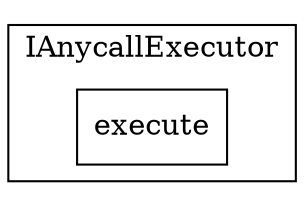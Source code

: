 strict digraph {
rankdir="LR"
node [shape=box]
subgraph cluster_394_IAnycallExecutor {
label = "IAnycallExecutor"
"394_execute" [label="execute"]
}subgraph cluster_solidity {
label = "[Solidity]"
}
}